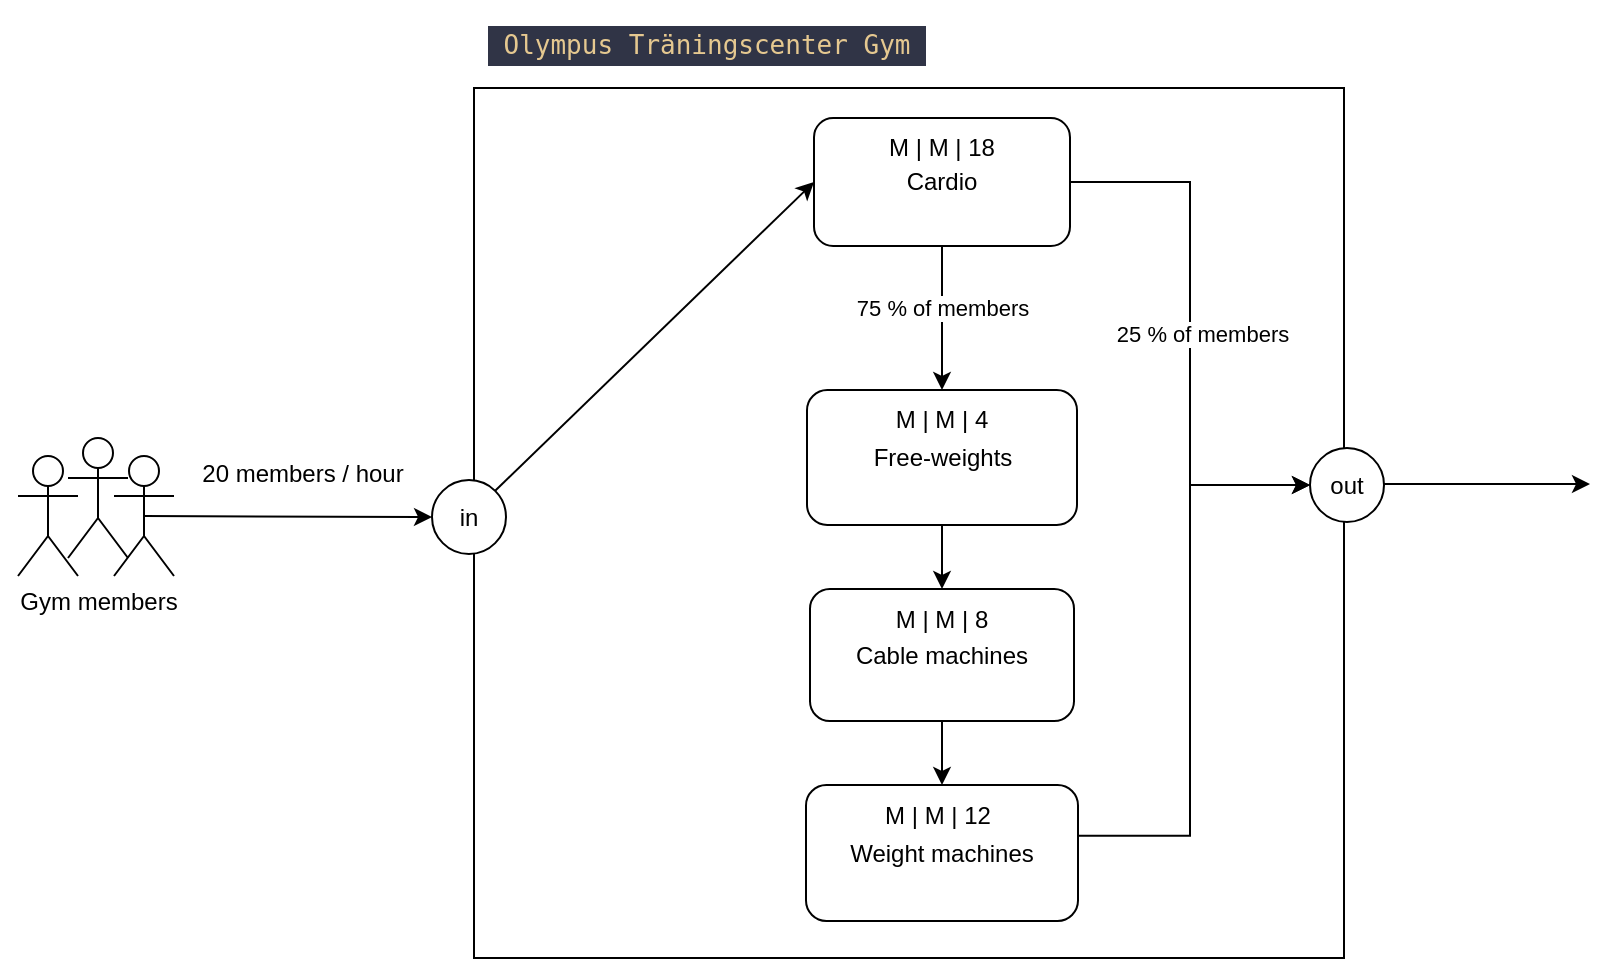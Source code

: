 <mxfile version="24.7.16">
  <diagram name="Page-1" id="LzRWx2_gkLw6LA01cxXW">
    <mxGraphModel dx="1422" dy="941" grid="0" gridSize="10" guides="1" tooltips="1" connect="1" arrows="1" fold="1" page="0" pageScale="1" pageWidth="850" pageHeight="1100" math="0" shadow="0">
      <root>
        <mxCell id="0" />
        <mxCell id="1" parent="0" />
        <mxCell id="3MVygj8vDT8octz2A9zd-6" value="" style="group" vertex="1" connectable="0" parent="1">
          <mxGeometry x="-150" y="63" width="88" height="95" as="geometry" />
        </mxCell>
        <mxCell id="3MVygj8vDT8octz2A9zd-1" value="" style="shape=umlActor;verticalLabelPosition=bottom;verticalAlign=top;html=1;outlineConnect=0;" vertex="1" parent="3MVygj8vDT8octz2A9zd-6">
          <mxGeometry x="25" width="30" height="60" as="geometry" />
        </mxCell>
        <mxCell id="3MVygj8vDT8octz2A9zd-2" value="" style="shape=umlActor;verticalLabelPosition=bottom;verticalAlign=top;html=1;outlineConnect=0;" vertex="1" parent="3MVygj8vDT8octz2A9zd-6">
          <mxGeometry y="9" width="30" height="60" as="geometry" />
        </mxCell>
        <mxCell id="3MVygj8vDT8octz2A9zd-3" value="" style="shape=umlActor;verticalLabelPosition=bottom;verticalAlign=top;html=1;outlineConnect=0;" vertex="1" parent="3MVygj8vDT8octz2A9zd-6">
          <mxGeometry x="48" y="9" width="30" height="60" as="geometry" />
        </mxCell>
        <mxCell id="3MVygj8vDT8octz2A9zd-7" value="Gym members" style="text;html=1;align=center;verticalAlign=middle;resizable=0;points=[];autosize=1;strokeColor=none;fillColor=none;" vertex="1" parent="3MVygj8vDT8octz2A9zd-6">
          <mxGeometry x="-9" y="69" width="97" height="26" as="geometry" />
        </mxCell>
        <mxCell id="3MVygj8vDT8octz2A9zd-9" value="" style="whiteSpace=wrap;html=1;aspect=fixed;" vertex="1" parent="1">
          <mxGeometry x="78" y="-112" width="435" height="435" as="geometry" />
        </mxCell>
        <mxCell id="3MVygj8vDT8octz2A9zd-10" value="&lt;div style=&quot;color: rgb(198, 208, 245); background-color: rgb(48, 52, 70); font-family: &amp;quot;Fira Code&amp;quot;, &amp;quot;Roboto mono&amp;quot;, &amp;quot;monospace&amp;quot;, monospace, Menlo, Monaco, &amp;quot;Courier New&amp;quot;, monospace; font-size: 13px; line-height: 20px; white-space: pre;&quot;&gt;&lt;span style=&quot;color: #e5c890;&quot;&gt; Olympus Träningscenter Gym &lt;/span&gt;&lt;/div&gt;" style="text;html=1;align=center;verticalAlign=middle;whiteSpace=wrap;rounded=0;" vertex="1" parent="1">
          <mxGeometry x="154" y="-156" width="81" height="44" as="geometry" />
        </mxCell>
        <mxCell id="3MVygj8vDT8octz2A9zd-11" value="" style="endArrow=classic;html=1;rounded=0;exitX=0.5;exitY=0.5;exitDx=0;exitDy=0;exitPerimeter=0;entryX=0;entryY=0.5;entryDx=0;entryDy=0;" edge="1" parent="1" source="3MVygj8vDT8octz2A9zd-23" target="3MVygj8vDT8octz2A9zd-9">
          <mxGeometry width="50" height="50" relative="1" as="geometry">
            <mxPoint x="143" y="100" as="sourcePoint" />
            <mxPoint x="193" y="50" as="targetPoint" />
          </mxGeometry>
        </mxCell>
        <mxCell id="3MVygj8vDT8octz2A9zd-12" value="20 members / hour" style="text;html=1;align=center;verticalAlign=middle;resizable=0;points=[];autosize=1;strokeColor=none;fillColor=none;" vertex="1" parent="1">
          <mxGeometry x="-68" y="68" width="119" height="26" as="geometry" />
        </mxCell>
        <mxCell id="3MVygj8vDT8octz2A9zd-19" style="edgeStyle=orthogonalEdgeStyle;rounded=0;orthogonalLoop=1;jettySize=auto;html=1;entryX=0.5;entryY=0;entryDx=0;entryDy=0;" edge="1" parent="1" source="3MVygj8vDT8octz2A9zd-13" target="3MVygj8vDT8octz2A9zd-15">
          <mxGeometry relative="1" as="geometry" />
        </mxCell>
        <mxCell id="3MVygj8vDT8octz2A9zd-30" value="75 % of members" style="edgeLabel;html=1;align=center;verticalAlign=middle;resizable=0;points=[];" vertex="1" connectable="0" parent="3MVygj8vDT8octz2A9zd-19">
          <mxGeometry x="-0.134" relative="1" as="geometry">
            <mxPoint as="offset" />
          </mxGeometry>
        </mxCell>
        <mxCell id="3MVygj8vDT8octz2A9zd-28" style="edgeStyle=orthogonalEdgeStyle;rounded=0;orthogonalLoop=1;jettySize=auto;html=1;exitX=1;exitY=0.5;exitDx=0;exitDy=0;entryX=0;entryY=0.5;entryDx=0;entryDy=0;" edge="1" parent="1" source="3MVygj8vDT8octz2A9zd-13" target="3MVygj8vDT8octz2A9zd-22">
          <mxGeometry relative="1" as="geometry" />
        </mxCell>
        <mxCell id="3MVygj8vDT8octz2A9zd-29" value="25 % of members" style="edgeLabel;html=1;align=center;verticalAlign=middle;resizable=0;points=[];" vertex="1" connectable="0" parent="3MVygj8vDT8octz2A9zd-28">
          <mxGeometry x="-0.001" y="-2" relative="1" as="geometry">
            <mxPoint x="8" as="offset" />
          </mxGeometry>
        </mxCell>
        <mxCell id="3MVygj8vDT8octz2A9zd-13" value="Cardio" style="rounded=1;whiteSpace=wrap;html=1;" vertex="1" parent="1">
          <mxGeometry x="248" y="-97" width="128" height="64" as="geometry" />
        </mxCell>
        <mxCell id="3MVygj8vDT8octz2A9zd-21" value="" style="edgeStyle=orthogonalEdgeStyle;rounded=0;orthogonalLoop=1;jettySize=auto;html=1;" edge="1" parent="1" source="3MVygj8vDT8octz2A9zd-14" target="3MVygj8vDT8octz2A9zd-16">
          <mxGeometry relative="1" as="geometry" />
        </mxCell>
        <mxCell id="3MVygj8vDT8octz2A9zd-14" value="Cable machines" style="rounded=1;whiteSpace=wrap;html=1;" vertex="1" parent="1">
          <mxGeometry x="246" y="138.5" width="132" height="66" as="geometry" />
        </mxCell>
        <mxCell id="3MVygj8vDT8octz2A9zd-20" value="" style="edgeStyle=orthogonalEdgeStyle;rounded=0;orthogonalLoop=1;jettySize=auto;html=1;" edge="1" parent="1" source="3MVygj8vDT8octz2A9zd-15" target="3MVygj8vDT8octz2A9zd-14">
          <mxGeometry relative="1" as="geometry" />
        </mxCell>
        <mxCell id="3MVygj8vDT8octz2A9zd-15" value="Free-weights" style="rounded=1;whiteSpace=wrap;html=1;" vertex="1" parent="1">
          <mxGeometry x="244.5" y="39" width="135" height="67.5" as="geometry" />
        </mxCell>
        <mxCell id="3MVygj8vDT8octz2A9zd-31" style="edgeStyle=orthogonalEdgeStyle;rounded=0;orthogonalLoop=1;jettySize=auto;html=1;entryX=0;entryY=0.5;entryDx=0;entryDy=0;" edge="1" parent="1" target="3MVygj8vDT8octz2A9zd-22">
          <mxGeometry relative="1" as="geometry">
            <mxPoint x="342" y="261.896" as="sourcePoint" />
            <mxPoint x="463.419" y="91.001" as="targetPoint" />
            <Array as="points">
              <mxPoint x="436" y="262" />
              <mxPoint x="436" y="86" />
            </Array>
          </mxGeometry>
        </mxCell>
        <mxCell id="3MVygj8vDT8octz2A9zd-16" value="Weight machines" style="rounded=1;whiteSpace=wrap;html=1;" vertex="1" parent="1">
          <mxGeometry x="244" y="236.5" width="136" height="68" as="geometry" />
        </mxCell>
        <mxCell id="3MVygj8vDT8octz2A9zd-17" value="" style="endArrow=classic;html=1;rounded=0;exitX=1;exitY=0;exitDx=0;exitDy=0;entryX=0;entryY=0.5;entryDx=0;entryDy=0;" edge="1" parent="1" source="3MVygj8vDT8octz2A9zd-23" target="3MVygj8vDT8octz2A9zd-13">
          <mxGeometry width="50" height="50" relative="1" as="geometry">
            <mxPoint x="105" y="187" as="sourcePoint" />
            <mxPoint x="155" y="137" as="targetPoint" />
          </mxGeometry>
        </mxCell>
        <mxCell id="3MVygj8vDT8octz2A9zd-26" value="" style="edgeStyle=orthogonalEdgeStyle;rounded=0;orthogonalLoop=1;jettySize=auto;html=1;" edge="1" parent="1" source="3MVygj8vDT8octz2A9zd-22">
          <mxGeometry relative="1" as="geometry">
            <mxPoint x="636" y="86" as="targetPoint" />
          </mxGeometry>
        </mxCell>
        <mxCell id="3MVygj8vDT8octz2A9zd-22" value="out" style="ellipse;whiteSpace=wrap;html=1;aspect=fixed;" vertex="1" parent="1">
          <mxGeometry x="496" y="68" width="37" height="37" as="geometry" />
        </mxCell>
        <mxCell id="3MVygj8vDT8octz2A9zd-24" value="" style="endArrow=classic;html=1;rounded=0;exitX=0.5;exitY=0.5;exitDx=0;exitDy=0;exitPerimeter=0;entryX=0;entryY=0.5;entryDx=0;entryDy=0;" edge="1" parent="1" source="3MVygj8vDT8octz2A9zd-3" target="3MVygj8vDT8octz2A9zd-23">
          <mxGeometry width="50" height="50" relative="1" as="geometry">
            <mxPoint x="-130" y="100" as="sourcePoint" />
            <mxPoint x="78" y="106" as="targetPoint" />
          </mxGeometry>
        </mxCell>
        <mxCell id="3MVygj8vDT8octz2A9zd-23" value="in" style="ellipse;whiteSpace=wrap;html=1;aspect=fixed;" vertex="1" parent="1">
          <mxGeometry x="57" y="84" width="37" height="37" as="geometry" />
        </mxCell>
        <mxCell id="3MVygj8vDT8octz2A9zd-32" value="M | M |&amp;nbsp;&lt;span style=&quot;background-color: initial;&quot;&gt;18&lt;/span&gt;" style="text;html=1;align=center;verticalAlign=middle;whiteSpace=wrap;rounded=0;" vertex="1" parent="1">
          <mxGeometry x="282" y="-97" width="60" height="30" as="geometry" />
        </mxCell>
        <mxCell id="3MVygj8vDT8octz2A9zd-33" value="M | M | 4" style="text;html=1;align=center;verticalAlign=middle;whiteSpace=wrap;rounded=0;" vertex="1" parent="1">
          <mxGeometry x="282" y="39" width="60" height="30" as="geometry" />
        </mxCell>
        <mxCell id="3MVygj8vDT8octz2A9zd-34" value="M | M | 8" style="text;html=1;align=center;verticalAlign=middle;whiteSpace=wrap;rounded=0;" vertex="1" parent="1">
          <mxGeometry x="282" y="138.5" width="60" height="30" as="geometry" />
        </mxCell>
        <mxCell id="3MVygj8vDT8octz2A9zd-35" value="M | M | 12" style="text;html=1;align=center;verticalAlign=middle;whiteSpace=wrap;rounded=0;" vertex="1" parent="1">
          <mxGeometry x="280" y="236.5" width="60" height="30" as="geometry" />
        </mxCell>
      </root>
    </mxGraphModel>
  </diagram>
</mxfile>
